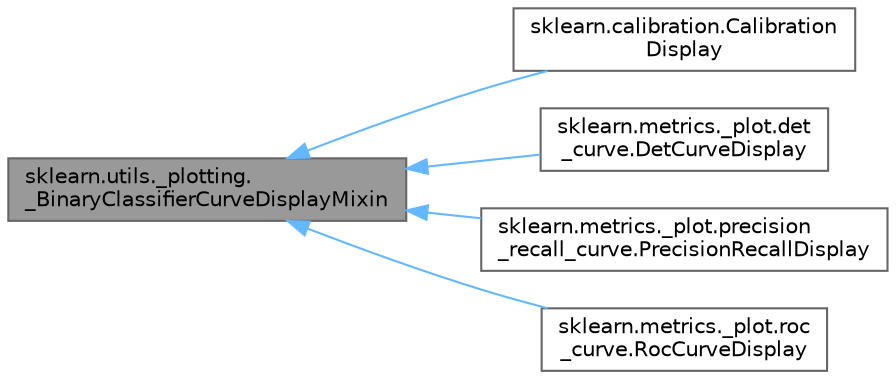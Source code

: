 digraph "sklearn.utils._plotting._BinaryClassifierCurveDisplayMixin"
{
 // LATEX_PDF_SIZE
  bgcolor="transparent";
  edge [fontname=Helvetica,fontsize=10,labelfontname=Helvetica,labelfontsize=10];
  node [fontname=Helvetica,fontsize=10,shape=box,height=0.2,width=0.4];
  rankdir="LR";
  Node1 [id="Node000001",label="sklearn.utils._plotting.\l_BinaryClassifierCurveDisplayMixin",height=0.2,width=0.4,color="gray40", fillcolor="grey60", style="filled", fontcolor="black",tooltip=" "];
  Node1 -> Node2 [id="edge1_Node000001_Node000002",dir="back",color="steelblue1",style="solid",tooltip=" "];
  Node2 [id="Node000002",label="sklearn.calibration.Calibration\lDisplay",height=0.2,width=0.4,color="gray40", fillcolor="white", style="filled",URL="$dc/ded/classsklearn_1_1calibration_1_1CalibrationDisplay.html",tooltip=" "];
  Node1 -> Node3 [id="edge2_Node000001_Node000003",dir="back",color="steelblue1",style="solid",tooltip=" "];
  Node3 [id="Node000003",label="sklearn.metrics._plot.det\l_curve.DetCurveDisplay",height=0.2,width=0.4,color="gray40", fillcolor="white", style="filled",URL="$d2/d1b/classsklearn_1_1metrics_1_1__plot_1_1det__curve_1_1DetCurveDisplay.html",tooltip=" "];
  Node1 -> Node4 [id="edge3_Node000001_Node000004",dir="back",color="steelblue1",style="solid",tooltip=" "];
  Node4 [id="Node000004",label="sklearn.metrics._plot.precision\l_recall_curve.PrecisionRecallDisplay",height=0.2,width=0.4,color="gray40", fillcolor="white", style="filled",URL="$d6/d10/classsklearn_1_1metrics_1_1__plot_1_1precision__recall__curve_1_1PrecisionRecallDisplay.html",tooltip=" "];
  Node1 -> Node5 [id="edge4_Node000001_Node000005",dir="back",color="steelblue1",style="solid",tooltip=" "];
  Node5 [id="Node000005",label="sklearn.metrics._plot.roc\l_curve.RocCurveDisplay",height=0.2,width=0.4,color="gray40", fillcolor="white", style="filled",URL="$db/d66/classsklearn_1_1metrics_1_1__plot_1_1roc__curve_1_1RocCurveDisplay.html",tooltip=" "];
}
